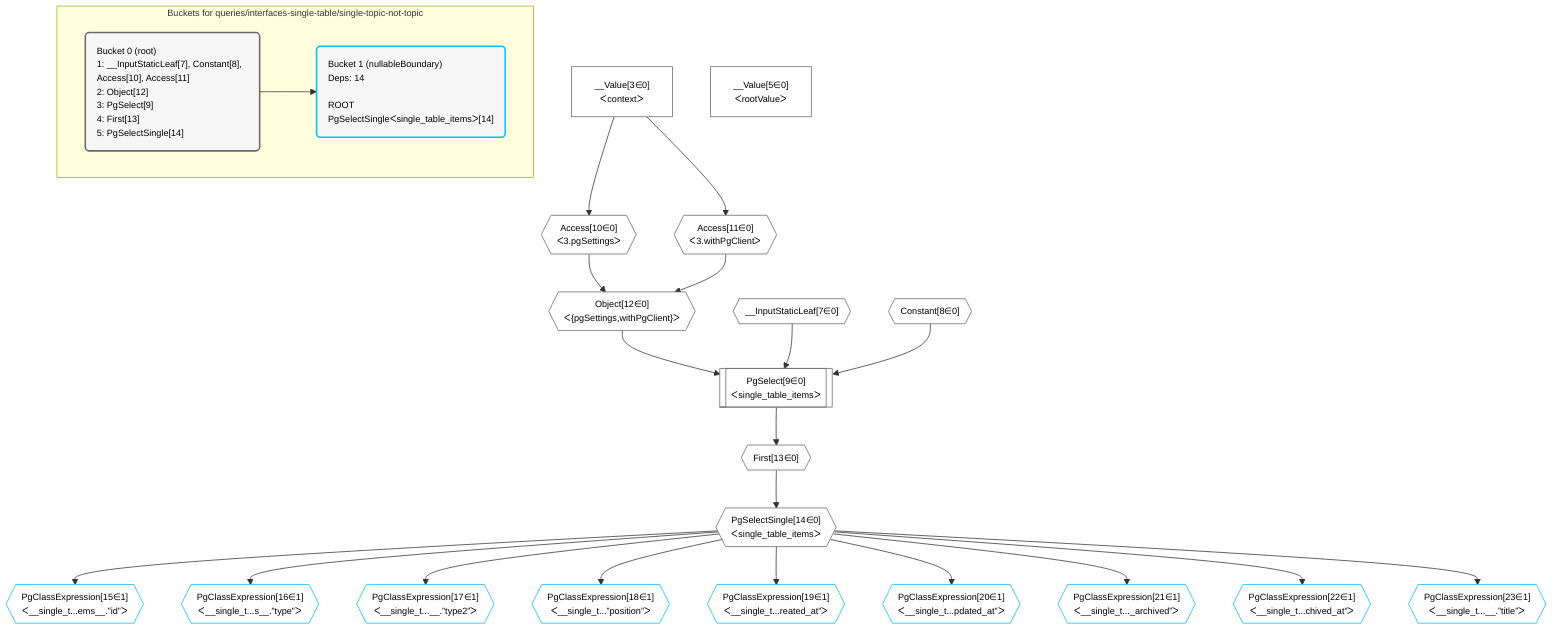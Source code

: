 %%{init: {'themeVariables': { 'fontSize': '12px'}}}%%
graph TD
    classDef path fill:#eee,stroke:#000,color:#000
    classDef plan fill:#fff,stroke-width:1px,color:#000
    classDef itemplan fill:#fff,stroke-width:2px,color:#000
    classDef unbatchedplan fill:#dff,stroke-width:1px,color:#000
    classDef sideeffectplan fill:#fcc,stroke-width:2px,color:#000
    classDef bucket fill:#f6f6f6,color:#000,stroke-width:2px,text-align:left


    %% define steps
    __Value3["__Value[3∈0]<br />ᐸcontextᐳ"]:::plan
    __Value5["__Value[5∈0]<br />ᐸrootValueᐳ"]:::plan
    __InputStaticLeaf7{{"__InputStaticLeaf[7∈0]"}}:::plan
    Constant8{{"Constant[8∈0]"}}:::plan
    Access10{{"Access[10∈0]<br />ᐸ3.pgSettingsᐳ"}}:::plan
    Access11{{"Access[11∈0]<br />ᐸ3.withPgClientᐳ"}}:::plan
    Object12{{"Object[12∈0]<br />ᐸ{pgSettings,withPgClient}ᐳ"}}:::plan
    PgSelect9[["PgSelect[9∈0]<br />ᐸsingle_table_itemsᐳ"]]:::plan
    First13{{"First[13∈0]"}}:::plan
    PgSelectSingle14{{"PgSelectSingle[14∈0]<br />ᐸsingle_table_itemsᐳ"}}:::plan
    PgClassExpression15{{"PgClassExpression[15∈1]<br />ᐸ__single_t...ems__.”id”ᐳ"}}:::plan
    PgClassExpression16{{"PgClassExpression[16∈1]<br />ᐸ__single_t...s__.”type”ᐳ"}}:::plan
    PgClassExpression17{{"PgClassExpression[17∈1]<br />ᐸ__single_t...__.”type2”ᐳ"}}:::plan
    PgClassExpression18{{"PgClassExpression[18∈1]<br />ᐸ__single_t...”position”ᐳ"}}:::plan
    PgClassExpression19{{"PgClassExpression[19∈1]<br />ᐸ__single_t...reated_at”ᐳ"}}:::plan
    PgClassExpression20{{"PgClassExpression[20∈1]<br />ᐸ__single_t...pdated_at”ᐳ"}}:::plan
    PgClassExpression21{{"PgClassExpression[21∈1]<br />ᐸ__single_t..._archived”ᐳ"}}:::plan
    PgClassExpression22{{"PgClassExpression[22∈1]<br />ᐸ__single_t...chived_at”ᐳ"}}:::plan
    PgClassExpression23{{"PgClassExpression[23∈1]<br />ᐸ__single_t...__.”title”ᐳ"}}:::plan

    %% plan dependencies
    __Value3 --> Access10
    __Value3 --> Access11
    Access10 & Access11 --> Object12
    Object12 & __InputStaticLeaf7 & Constant8 --> PgSelect9
    PgSelect9 --> First13
    First13 --> PgSelectSingle14
    PgSelectSingle14 --> PgClassExpression15
    PgSelectSingle14 --> PgClassExpression16
    PgSelectSingle14 --> PgClassExpression17
    PgSelectSingle14 --> PgClassExpression18
    PgSelectSingle14 --> PgClassExpression19
    PgSelectSingle14 --> PgClassExpression20
    PgSelectSingle14 --> PgClassExpression21
    PgSelectSingle14 --> PgClassExpression22
    PgSelectSingle14 --> PgClassExpression23

    subgraph "Buckets for queries/interfaces-single-table/single-topic-not-topic"
    Bucket0("Bucket 0 (root)<br />1: __InputStaticLeaf[7], Constant[8], Access[10], Access[11]<br />2: Object[12]<br />3: PgSelect[9]<br />4: First[13]<br />5: PgSelectSingle[14]"):::bucket
    classDef bucket0 stroke:#696969
    class Bucket0,__Value3,__Value5,__InputStaticLeaf7,Constant8,PgSelect9,Access10,Access11,Object12,First13,PgSelectSingle14 bucket0
    Bucket1("Bucket 1 (nullableBoundary)<br />Deps: 14<br /><br />ROOT PgSelectSingleᐸsingle_table_itemsᐳ[14]"):::bucket
    classDef bucket1 stroke:#00bfff
    class Bucket1,PgClassExpression15,PgClassExpression16,PgClassExpression17,PgClassExpression18,PgClassExpression19,PgClassExpression20,PgClassExpression21,PgClassExpression22,PgClassExpression23 bucket1
    Bucket0 --> Bucket1
    end